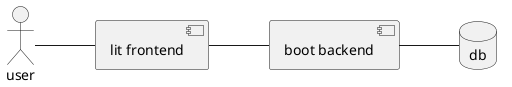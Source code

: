 @startuml
left to right direction
actor user
component [lit frontend]

database db
component [boot backend]

user -- [lit frontend]
[lit frontend] -- [boot backend]
[boot backend] -- db
@enduml